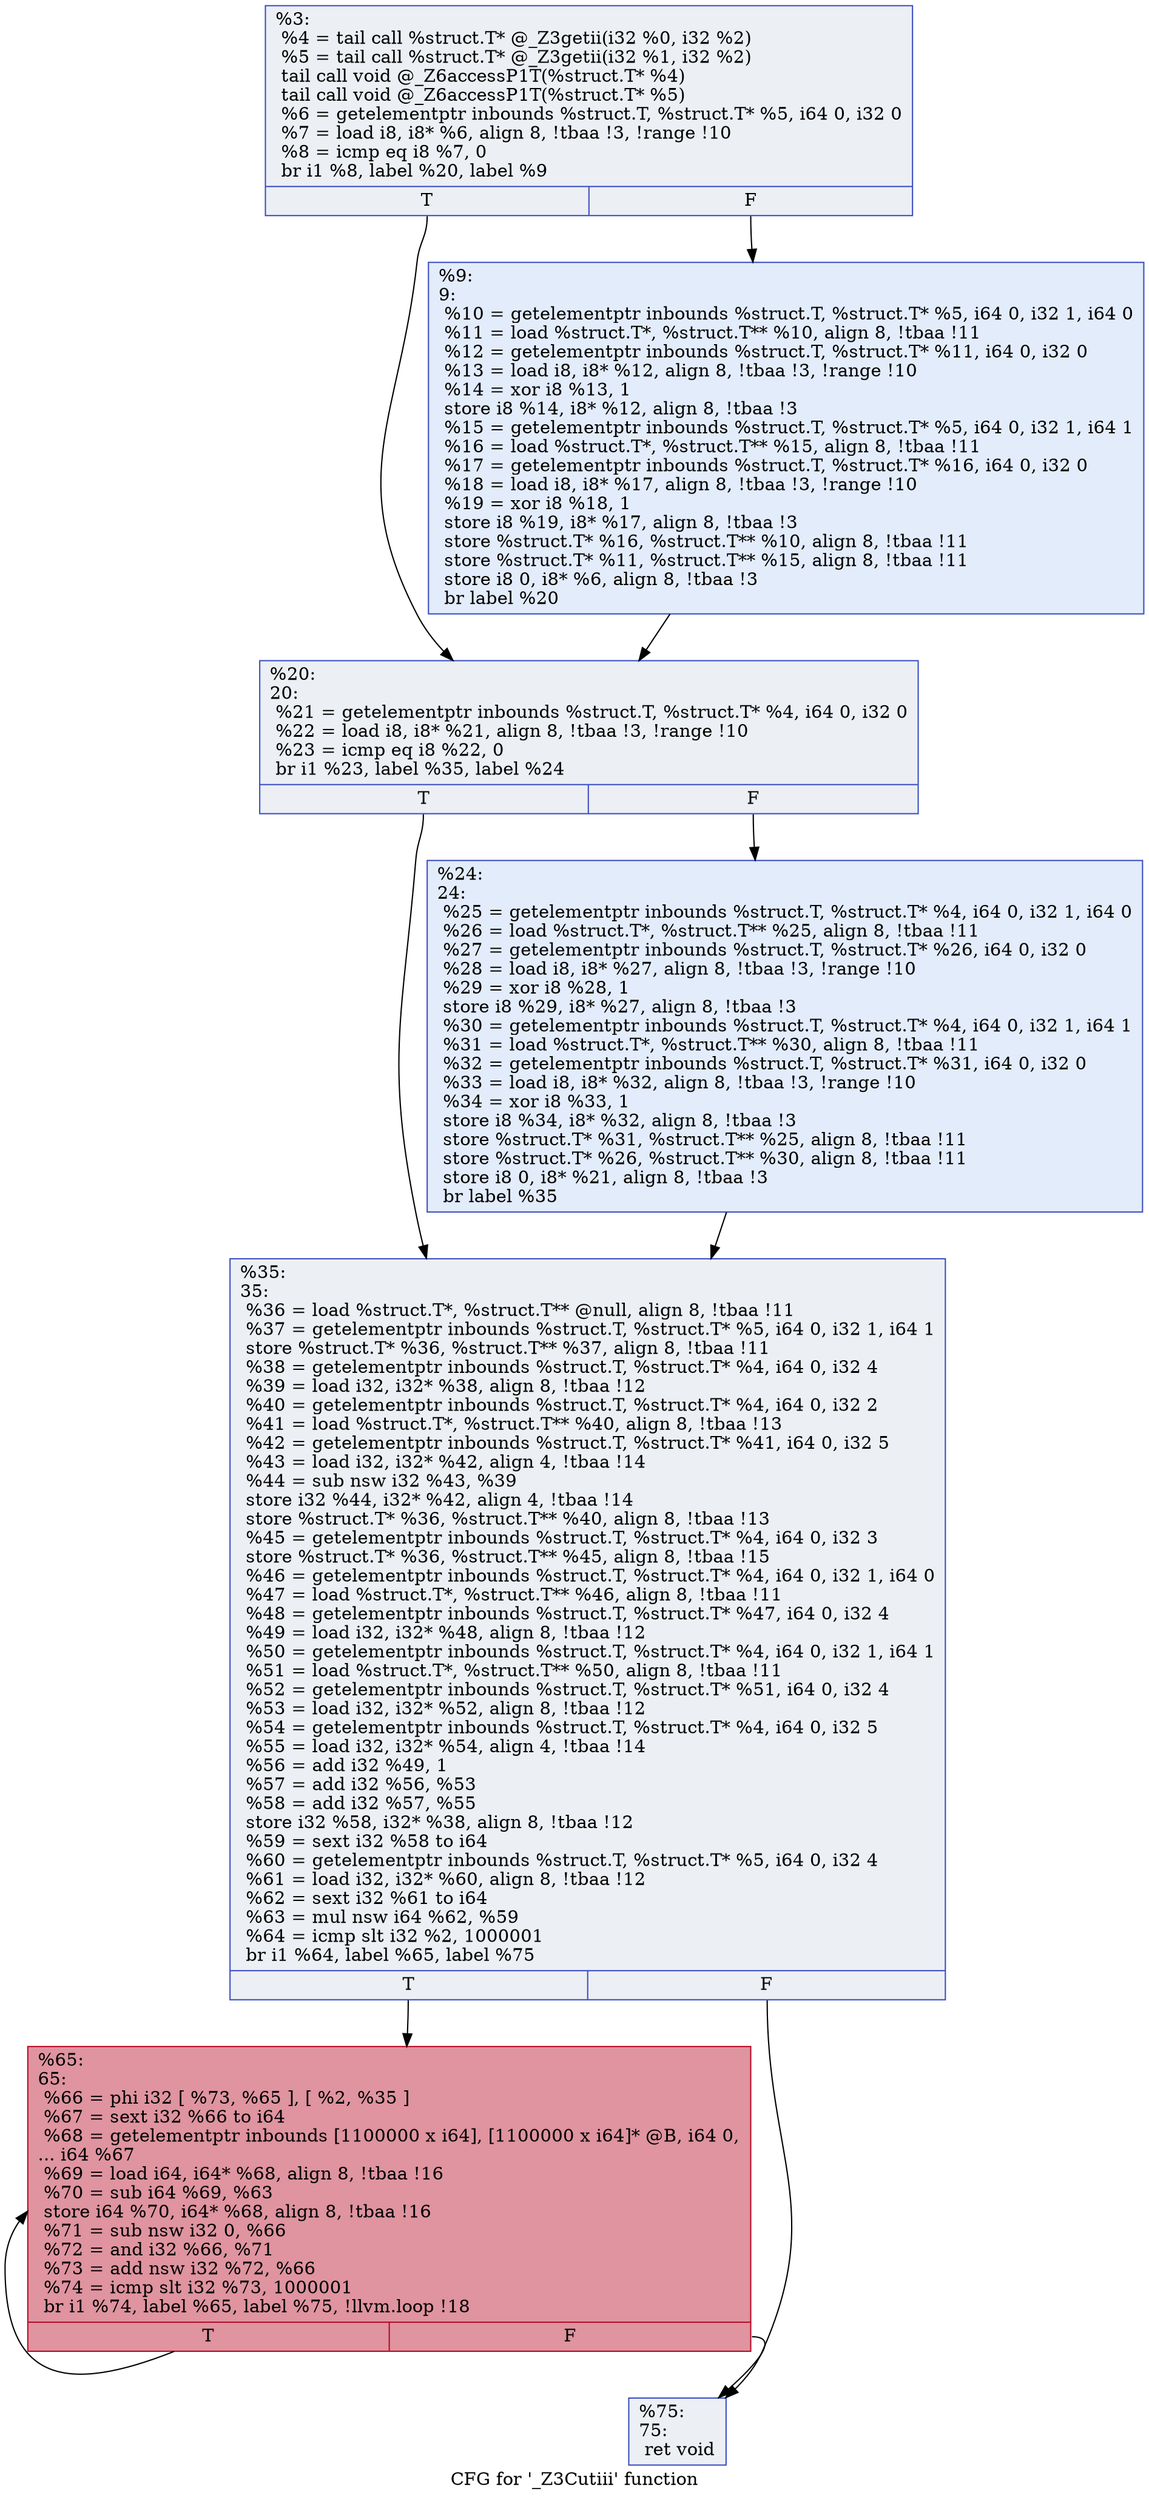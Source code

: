 digraph "CFG for '_Z3Cutiii' function" {
	label="CFG for '_Z3Cutiii' function";

	Node0x55a9889fa5c0 [shape=record,color="#3d50c3ff", style=filled, fillcolor="#d4dbe670",label="{%3:\l  %4 = tail call %struct.T* @_Z3getii(i32 %0, i32 %2)\l  %5 = tail call %struct.T* @_Z3getii(i32 %1, i32 %2)\l  tail call void @_Z6accessP1T(%struct.T* %4)\l  tail call void @_Z6accessP1T(%struct.T* %5)\l  %6 = getelementptr inbounds %struct.T, %struct.T* %5, i64 0, i32 0\l  %7 = load i8, i8* %6, align 8, !tbaa !3, !range !10\l  %8 = icmp eq i8 %7, 0\l  br i1 %8, label %20, label %9\l|{<s0>T|<s1>F}}"];
	Node0x55a9889fa5c0:s0 -> Node0x55a9889fa720;
	Node0x55a9889fa5c0:s1 -> Node0x55a9889facb0;
	Node0x55a9889facb0 [shape=record,color="#3d50c3ff", style=filled, fillcolor="#bfd3f670",label="{%9:\l9:                                                \l  %10 = getelementptr inbounds %struct.T, %struct.T* %5, i64 0, i32 1, i64 0\l  %11 = load %struct.T*, %struct.T** %10, align 8, !tbaa !11\l  %12 = getelementptr inbounds %struct.T, %struct.T* %11, i64 0, i32 0\l  %13 = load i8, i8* %12, align 8, !tbaa !3, !range !10\l  %14 = xor i8 %13, 1\l  store i8 %14, i8* %12, align 8, !tbaa !3\l  %15 = getelementptr inbounds %struct.T, %struct.T* %5, i64 0, i32 1, i64 1\l  %16 = load %struct.T*, %struct.T** %15, align 8, !tbaa !11\l  %17 = getelementptr inbounds %struct.T, %struct.T* %16, i64 0, i32 0\l  %18 = load i8, i8* %17, align 8, !tbaa !3, !range !10\l  %19 = xor i8 %18, 1\l  store i8 %19, i8* %17, align 8, !tbaa !3\l  store %struct.T* %16, %struct.T** %10, align 8, !tbaa !11\l  store %struct.T* %11, %struct.T** %15, align 8, !tbaa !11\l  store i8 0, i8* %6, align 8, !tbaa !3\l  br label %20\l}"];
	Node0x55a9889facb0 -> Node0x55a9889fa720;
	Node0x55a9889fa720 [shape=record,color="#3d50c3ff", style=filled, fillcolor="#d4dbe670",label="{%20:\l20:                                               \l  %21 = getelementptr inbounds %struct.T, %struct.T* %4, i64 0, i32 0\l  %22 = load i8, i8* %21, align 8, !tbaa !3, !range !10\l  %23 = icmp eq i8 %22, 0\l  br i1 %23, label %35, label %24\l|{<s0>T|<s1>F}}"];
	Node0x55a9889fa720:s0 -> Node0x55a9889fb840;
	Node0x55a9889fa720:s1 -> Node0x55a9889fb8d0;
	Node0x55a9889fb8d0 [shape=record,color="#3d50c3ff", style=filled, fillcolor="#bfd3f670",label="{%24:\l24:                                               \l  %25 = getelementptr inbounds %struct.T, %struct.T* %4, i64 0, i32 1, i64 0\l  %26 = load %struct.T*, %struct.T** %25, align 8, !tbaa !11\l  %27 = getelementptr inbounds %struct.T, %struct.T* %26, i64 0, i32 0\l  %28 = load i8, i8* %27, align 8, !tbaa !3, !range !10\l  %29 = xor i8 %28, 1\l  store i8 %29, i8* %27, align 8, !tbaa !3\l  %30 = getelementptr inbounds %struct.T, %struct.T* %4, i64 0, i32 1, i64 1\l  %31 = load %struct.T*, %struct.T** %30, align 8, !tbaa !11\l  %32 = getelementptr inbounds %struct.T, %struct.T* %31, i64 0, i32 0\l  %33 = load i8, i8* %32, align 8, !tbaa !3, !range !10\l  %34 = xor i8 %33, 1\l  store i8 %34, i8* %32, align 8, !tbaa !3\l  store %struct.T* %31, %struct.T** %25, align 8, !tbaa !11\l  store %struct.T* %26, %struct.T** %30, align 8, !tbaa !11\l  store i8 0, i8* %21, align 8, !tbaa !3\l  br label %35\l}"];
	Node0x55a9889fb8d0 -> Node0x55a9889fb840;
	Node0x55a9889fb840 [shape=record,color="#3d50c3ff", style=filled, fillcolor="#d4dbe670",label="{%35:\l35:                                               \l  %36 = load %struct.T*, %struct.T** @null, align 8, !tbaa !11\l  %37 = getelementptr inbounds %struct.T, %struct.T* %5, i64 0, i32 1, i64 1\l  store %struct.T* %36, %struct.T** %37, align 8, !tbaa !11\l  %38 = getelementptr inbounds %struct.T, %struct.T* %4, i64 0, i32 4\l  %39 = load i32, i32* %38, align 8, !tbaa !12\l  %40 = getelementptr inbounds %struct.T, %struct.T* %4, i64 0, i32 2\l  %41 = load %struct.T*, %struct.T** %40, align 8, !tbaa !13\l  %42 = getelementptr inbounds %struct.T, %struct.T* %41, i64 0, i32 5\l  %43 = load i32, i32* %42, align 4, !tbaa !14\l  %44 = sub nsw i32 %43, %39\l  store i32 %44, i32* %42, align 4, !tbaa !14\l  store %struct.T* %36, %struct.T** %40, align 8, !tbaa !13\l  %45 = getelementptr inbounds %struct.T, %struct.T* %4, i64 0, i32 3\l  store %struct.T* %36, %struct.T** %45, align 8, !tbaa !15\l  %46 = getelementptr inbounds %struct.T, %struct.T* %4, i64 0, i32 1, i64 0\l  %47 = load %struct.T*, %struct.T** %46, align 8, !tbaa !11\l  %48 = getelementptr inbounds %struct.T, %struct.T* %47, i64 0, i32 4\l  %49 = load i32, i32* %48, align 8, !tbaa !12\l  %50 = getelementptr inbounds %struct.T, %struct.T* %4, i64 0, i32 1, i64 1\l  %51 = load %struct.T*, %struct.T** %50, align 8, !tbaa !11\l  %52 = getelementptr inbounds %struct.T, %struct.T* %51, i64 0, i32 4\l  %53 = load i32, i32* %52, align 8, !tbaa !12\l  %54 = getelementptr inbounds %struct.T, %struct.T* %4, i64 0, i32 5\l  %55 = load i32, i32* %54, align 4, !tbaa !14\l  %56 = add i32 %49, 1\l  %57 = add i32 %56, %53\l  %58 = add i32 %57, %55\l  store i32 %58, i32* %38, align 8, !tbaa !12\l  %59 = sext i32 %58 to i64\l  %60 = getelementptr inbounds %struct.T, %struct.T* %5, i64 0, i32 4\l  %61 = load i32, i32* %60, align 8, !tbaa !12\l  %62 = sext i32 %61 to i64\l  %63 = mul nsw i64 %62, %59\l  %64 = icmp slt i32 %2, 1000001\l  br i1 %64, label %65, label %75\l|{<s0>T|<s1>F}}"];
	Node0x55a9889fb840:s0 -> Node0x55a9889f55e0;
	Node0x55a9889fb840:s1 -> Node0x55a988a0c1a0;
	Node0x55a9889f55e0 [shape=record,color="#b70d28ff", style=filled, fillcolor="#b70d2870",label="{%65:\l65:                                               \l  %66 = phi i32 [ %73, %65 ], [ %2, %35 ]\l  %67 = sext i32 %66 to i64\l  %68 = getelementptr inbounds [1100000 x i64], [1100000 x i64]* @B, i64 0,\l... i64 %67\l  %69 = load i64, i64* %68, align 8, !tbaa !16\l  %70 = sub i64 %69, %63\l  store i64 %70, i64* %68, align 8, !tbaa !16\l  %71 = sub nsw i32 0, %66\l  %72 = and i32 %66, %71\l  %73 = add nsw i32 %72, %66\l  %74 = icmp slt i32 %73, 1000001\l  br i1 %74, label %65, label %75, !llvm.loop !18\l|{<s0>T|<s1>F}}"];
	Node0x55a9889f55e0:s0 -> Node0x55a9889f55e0;
	Node0x55a9889f55e0:s1 -> Node0x55a988a0c1a0;
	Node0x55a988a0c1a0 [shape=record,color="#3d50c3ff", style=filled, fillcolor="#d4dbe670",label="{%75:\l75:                                               \l  ret void\l}"];
}
